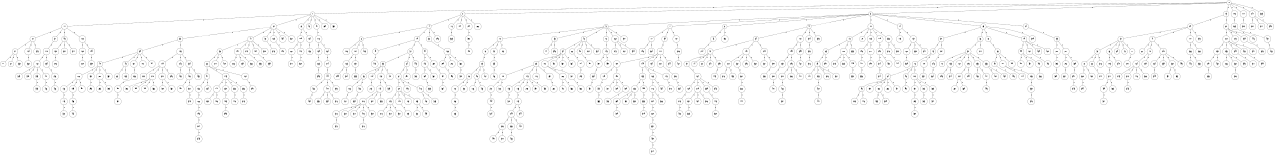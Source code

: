graph G {
size="8.5,11;"
ratio = "expand;"
fixedsize="true;"
overlap="scale;"
node[shape=circle,width=.12,hight=.12,fontsize=12]
edge[fontsize=12]

0[label=" 0" color=black, pos="1.6882178,1.7254957!"];
1[label=" 1" color=black, pos="1.6492262,1.0380925!"];
2[label=" 2" color=black, pos="2.0986844,1.4894757!"];
3[label=" 3" color=black, pos="1.7878511,1.3308877!"];
4[label=" 4" color=black, pos="2.8394296,0.15013194!"];
5[label=" 5" color=black, pos="2.9203454,0.65814336!"];
6[label=" 6" color=black, pos="2.6550641,0.12008809!"];
7[label=" 7" color=black, pos="1.9619888,0.22597841!"];
8[label=" 8" color=black, pos="2.6593006,2.2568943!"];
9[label=" 9" color=black, pos="2.625959,1.4829!"];
10[label=" 10" color=black, pos="1.0697954,2.2482127!"];
11[label=" 11" color=black, pos="0.36884364,0.49526031!"];
12[label=" 12" color=black, pos="0.84915738,2.750635!"];
13[label=" 13" color=black, pos="1.5837513,2.9132641!"];
14[label=" 14" color=black, pos="1.0470162,0.290101!"];
15[label=" 15" color=black, pos="2.0646622,1.6592115!"];
16[label=" 16" color=black, pos="2.4675535,1.0324895!"];
17[label=" 17" color=black, pos="2.2110927,1.818156!"];
18[label=" 18" color=black, pos="0.48776522,0.13853452!"];
19[label=" 19" color=black, pos="2.645469,0.064882145!"];
20[label=" 20" color=black, pos="1.2791871,1.2641291!"];
21[label=" 21" color=black, pos="1.2242956,1.1017538!"];
22[label=" 22" color=black, pos="0.21074537,1.2803167!"];
23[label=" 23" color=black, pos="1.9079343,2.9993703!"];
24[label=" 24" color=black, pos="1.855634,1.4690003!"];
25[label=" 25" color=black, pos="1.5472492,1.3476147!"];
26[label=" 26" color=black, pos="0.35352488,2.8916233!"];
27[label=" 27" color=black, pos="2.1199441,0.49362022!"];
28[label=" 28" color=black, pos="1.7720226,1.2620696!"];
29[label=" 29" color=black, pos="0.93514251,2.2676299!"];
30[label=" 30" color=black, pos="1.7556783,0.42129542!"];
31[label=" 31" color=black, pos="0.48747476,2.0391003!"];
32[label=" 32" color=black, pos="1.4525254,2.4098354!"];
33[label=" 33" color=black, pos="2.7952569,1.0347891!"];
34[label=" 34" color=black, pos="2.2435994,0.14777564!"];
35[label=" 35" color=black, pos="2.8829179,1.7626747!"];
36[label=" 36" color=black, pos="1.3991452,1.6512587!"];
37[label=" 37" color=black, pos="0.3885677,0.48017556!"];
38[label=" 38" color=black, pos="0.46683526,2.8078585!"];
39[label=" 39" color=black, pos="1.3221367,2.2974188!"];
40[label=" 40" color=black, pos="2.3550595,0.77443682!"];
41[label=" 41" color=black, pos="1.4647043,2.2990981!"];
42[label=" 42" color=black, pos="0.7356384,2.0718472!"];
43[label=" 43" color=black, pos="1.0882696,1.2734969!"];
44[label=" 44" color=black, pos="2.8592661,1.8217025!"];
45[label=" 45" color=black, pos="0.84364427,1.3920798!"];
46[label=" 46" color=black, pos="0.20334905,2.2647895!"];
47[label=" 47" color=black, pos="1.0468972,2.3001479!"];
48[label=" 48" color=black, pos="0.26946248,1.552273!"];
49[label=" 49" color=black, pos="0.88381066,2.4424705!"];
50[label=" 50" color=black, pos="2.298245,1.2380054!"];
51[label=" 51" color=black, pos="1.3488395,1.8739294!"];
52[label=" 52" color=black, pos="2.4362579,1.4559394!"];
53[label=" 53" color=black, pos="1.99751,1.5903817!"];
54[label=" 54" color=black, pos="1.0479575,1.7263448!"];
55[label=" 55" color=black, pos="1.4173795,0.49681132!"];
56[label=" 56" color=black, pos="0.10107738,0.42100878!"];
57[label=" 57" color=black, pos="1.9004555,0.6043371!"];
58[label=" 58" color=black, pos="0.37779697,0.58521504!"];
59[label=" 59" color=black, pos="2.3538447,1.9347421!"];
60[label=" 60" color=black, pos="0.15477638,0.070004707!"];
61[label=" 61" color=black, pos="0.23870068,2.3531454!"];
62[label=" 62" color=black, pos="0.51555757,0.38151286!"];
63[label=" 63" color=black, pos="1.1059829,0.61977907!"];
64[label=" 64" color=black, pos="2.9274085,0.19194831!"];
65[label=" 65" color=black, pos="2.9042671,0.026564464!"];
66[label=" 66" color=black, pos="1.6386279,2.0087006!"];
67[label=" 67" color=black, pos="1.070924,1.7825752!"];
68[label=" 68" color=black, pos="2.3341242,1.3779867!"];
69[label=" 69" color=black, pos="1.5129663,1.859483!"];
70[label=" 70" color=black, pos="2.8106223,0.96146092!"];
71[label=" 71" color=black, pos="1.1193201,0.12366549!"];
72[label=" 72" color=black, pos="2.6220278,1.8745926!"];
73[label=" 73" color=black, pos="0.11189921,2.8083591!"];
74[label=" 74" color=black, pos="1.5129366,0.74299972!"];
75[label=" 75" color=black, pos="0.76050235,0.80956092!"];
76[label=" 76" color=black, pos="2.3781548,1.6674514!"];
77[label=" 77" color=black, pos="0.91867978,2.9196449!"];
78[label=" 78" color=black, pos="1.7679304,0.64590734!"];
79[label=" 79" color=black, pos="1.4623458,1.9339791!"];
80[label=" 80" color=black, pos="2.0851866,1.6106687!"];
81[label=" 81" color=black, pos="0.70972878,0.94761294!"];
82[label=" 82" color=black, pos="2.2360874,2.8065259!"];
83[label=" 83" color=black, pos="1.2161876,0.091216296!"];
84[label=" 84" color=black, pos="1.8036345,1.4854635!"];
85[label=" 85" color=black, pos="2.2856021,2.4516164!"];
86[label=" 86" color=black, pos="0.2862143,2.9407829!"];
87[label=" 87" color=black, pos="1.8670966,0.83293383!"];
88[label=" 88" color=black, pos="2.6833337,0.14936903!"];
89[label=" 89" color=black, pos="2.8626302,2.6157278!"];
90[label=" 90" color=black, pos="2.7875946,2.0953074!"];
91[label=" 91" color=black, pos="2.0383407,1.5981246!"];
92[label=" 92" color=black, pos="0.94519141,1.5642894!"];
93[label=" 93" color=black, pos="0.48869654,1.284326!"];
94[label=" 94" color=black, pos="1.1134296,1.523471!"];
95[label=" 95" color=black, pos="1.0998709,1.9328093!"];
96[label=" 96" color=black, pos="1.8000073,0.17626708!"];
97[label=" 97" color=black, pos="0.17916032,1.7613552!"];
98[label=" 98" color=black, pos="1.2142487,2.9705371!"];
99[label=" 99" color=black, pos="0.043186365,1.0945645!"];
100[label=" 100" color=black, pos="2.6522498,1.2191713!"];
101[label=" 101" color=black, pos="1.6747598,2.9158572!"];
102[label=" 102" color=black, pos="2.7286063,2.7687155!"];
103[label=" 103" color=black, pos="2.795733,1.6116818!"];
104[label=" 104" color=black, pos="1.7837032,0.2583779!"];
105[label=" 105" color=black, pos="2.5799438,2.9296184!"];
106[label=" 106" color=black, pos="0.87639576,1.0467819!"];
107[label=" 107" color=black, pos="1.4688173,0.9079599!"];
108[label=" 108" color=black, pos="2.8002004,0.26201351!"];
109[label=" 109" color=black, pos="2.6306285,0.2631496!"];
110[label=" 110" color=black, pos="2.6171989,0.18771202!"];
111[label=" 111" color=black, pos="2.7333899,0.0086722784!"];
112[label=" 112" color=black, pos="2.5873428,1.4799565!"];
113[label=" 113" color=black, pos="2.2867833,0.96147919!"];
114[label=" 114" color=black, pos="1.3097305,0.082761183!"];
115[label=" 115" color=black, pos="0.14960762,2.899615!"];
116[label=" 116" color=black, pos="0.11785229,1.4247683!"];
117[label=" 117" color=black, pos="0.33949922,0.10771564!"];
118[label=" 118" color=black, pos="0.71978301,2.3696301!"];
119[label=" 119" color=black, pos="1.0948215,1.970266!"];
120[label=" 120" color=black, pos="0.64535254,1.8494509!"];
121[label=" 121" color=black, pos="1.8597975,1.0953149!"];
122[label=" 122" color=black, pos="2.8191913,1.9480759!"];
123[label=" 123" color=black, pos="0.16879716,1.918607!"];
124[label=" 124" color=black, pos="2.0093193,0.035130282!"];
125[label=" 125" color=black, pos="1.0312932,2.3055167!"];
126[label=" 126" color=black, pos="0.43827359,2.2042491!"];
127[label=" 127" color=black, pos="1.0534491,2.2152594!"];
128[label=" 128" color=black, pos="2.6247376,1.6309375!"];
129[label=" 129" color=black, pos="1.8756405,0.65406308!"];
130[label=" 130" color=black, pos="2.9043285,1.6636306!"];
131[label=" 131" color=black, pos="1.4498298,1.3597751!"];
132[label=" 132" color=black, pos="1.9256128,0.80796764!"];
133[label=" 133" color=black, pos="1.5377513,0.70798223!"];
134[label=" 134" color=black, pos="0.78863109,0.50911999!"];
135[label=" 135" color=black, pos="2.0867464,0.5408819!"];
136[label=" 136" color=black, pos="2.7890898,2.196019!"];
137[label=" 137" color=black, pos="0.8980718,1.359562!"];
138[label=" 138" color=black, pos="0.45222104,1.8755259!"];
139[label=" 139" color=black, pos="1.6054302,2.3611999!"];
140[label=" 140" color=black, pos="0.63020632,2.4879491!"];
141[label=" 141" color=black, pos="1.2826519,0.14398246!"];
142[label=" 142" color=black, pos="1.1081626,2.9133632!"];
143[label=" 143" color=black, pos="1.3774819,0.90639298!"];
144[label=" 144" color=black, pos="1.6260645,2.8313019!"];
145[label=" 145" color=black, pos="0.95249411,2.3265366!"];
146[label=" 146" color=black, pos="2.2140564,1.306766!"];
147[label=" 147" color=black, pos="2.4373634,0.35052964!"];
148[label=" 148" color=black, pos="1.8371334,1.2355273!"];
149[label=" 149" color=black, pos="0.034409984,0.19106831!"];
150[label=" 150" color=black, pos="2.0326122,0.3374816!"];
151[label=" 151" color=black, pos="1.5586766,1.5766657!"];
152[label=" 152" color=black, pos="0.34628658,1.7088774!"];
153[label=" 153" color=black, pos="0.59883141,0.70349583!"];
154[label=" 154" color=black, pos="0.23747647,0.63237445!"];
155[label=" 155" color=black, pos="0.67822768,2.7424096!"];
156[label=" 156" color=black, pos="0.82138279,2.6351465!"];
157[label=" 157" color=black, pos="1.3574468,0.99836537!"];
158[label=" 158" color=black, pos="1.9306463,1.8001531!"];
159[label=" 159" color=black, pos="1.5797216,1.674064!"];
160[label=" 160" color=black, pos="1.7847864,2.2247888!"];
161[label=" 161" color=black, pos="0.41835547,0.19650569!"];
162[label=" 162" color=black, pos="2.9385465,0.33067184!"];
163[label=" 163" color=black, pos="0.81178423,0.13213526!"];
164[label=" 164" color=black, pos="0.051018442,2.4889598!"];
165[label=" 165" color=black, pos="1.5934965,0.79852422!"];
166[label=" 166" color=black, pos="0.82317215,2.0134656!"];
167[label=" 167" color=black, pos="2.9754962,0.32890183!"];
168[label=" 168" color=black, pos="1.0704711,2.1439005!"];
169[label=" 169" color=black, pos="0.4819753,1.1446585!"];
170[label=" 170" color=black, pos="2.1692863,0.037295884!"];
171[label=" 171" color=black, pos="0.54841184,0.61423756!"];
172[label=" 172" color=black, pos="2.9367129,1.0078955!"];
173[label=" 173" color=black, pos="2.5905225,1.0543521!"];
174[label=" 174" color=black, pos="2.4050971,2.8165884!"];
175[label=" 175" color=black, pos="0.75534734,2.1408759!"];
176[label=" 176" color=black, pos="0.69918087,0.31464502!"];
177[label=" 177" color=black, pos="0.6251825,0.60167792!"];
178[label=" 178" color=black, pos="1.9346339,2.7755393!"];
179[label=" 179" color=black, pos="0.80840495,1.082476!"];
180[label=" 180" color=black, pos="0.49297424,1.2753271!"];
181[label=" 181" color=black, pos="0.89679124,0.49719145!"];
182[label=" 182" color=black, pos="2.3974969,2.6824815!"];
183[label=" 183" color=black, pos="2.45927,2.9786626!"];
184[label=" 184" color=black, pos="2.1081338,0.33960708!"];
185[label=" 185" color=black, pos="1.7526112,2.5277851!"];
186[label=" 186" color=black, pos="0.58025881,0.17029087!"];
187[label=" 187" color=black, pos="2.6931013,0.13378155!"];
188[label=" 188" color=black, pos="0.34313843,2.2695723!"];
189[label=" 189" color=black, pos="2.7387878,1.541818!"];
190[label=" 190" color=black, pos="2.0805435,1.2891289!"];
191[label=" 191" color=black, pos="1.0476569,2.6982645!"];
192[label=" 192" color=black, pos="1.5610992,1.8891069!"];
193[label=" 193" color=black, pos="1.9791566,1.0009555!"];
194[label=" 194" color=black, pos="1.7202164,2.9480792!"];
195[label=" 195" color=black, pos="2.4240133,0.59939313!"];
196[label=" 196" color=black, pos="2.4909694,0.0070813671!"];
197[label=" 197" color=black, pos="0.63572912,1.3660419!"];
198[label=" 198" color=black, pos="0.77319882,2.2560863!"];
199[label=" 199" color=black, pos="1.9229623,2.9766464!"];
200[label=" 200" color=black, pos="2.9922224,0.79777192!"];
201[label=" 201" color=black, pos="2.2826453,1.5307943!"];
202[label=" 202" color=black, pos="2.9699738,1.4161793!"];
203[label=" 203" color=black, pos="1.5607342,1.1611388!"];
204[label=" 204" color=black, pos="0.88453785,0.28146078!"];
205[label=" 205" color=black, pos="0.71711945,0.23653964!"];
206[label=" 206" color=black, pos="0.3026735,0.311174!"];
207[label=" 207" color=black, pos="0.44697666,0.70969737!"];
208[label=" 208" color=black, pos="1.1535737,1.410578!"];
209[label=" 209" color=black, pos="1.3061967,2.4390807!"];
210[label=" 210" color=black, pos="0.42024577,2.6701575!"];
211[label=" 211" color=black, pos="0.87083246,0.032683521!"];
212[label=" 212" color=black, pos="0.99951641,1.2756373!"];
213[label=" 213" color=black, pos="1.961647,0.20695413!"];
214[label=" 214" color=black, pos="0.0048028105,1.4899563!"];
215[label=" 215" color=black, pos="1.8059485,0.89097849!"];
216[label=" 216" color=black, pos="2.707123,2.3957413!"];
217[label=" 217" color=black, pos="2.2429287,0.28949016!"];
218[label=" 218" color=black, pos="0.69008202,0.64415445!"];
219[label=" 219" color=black, pos="2.790944,0.31628479!"];
220[label=" 220" color=black, pos="2.9909823,0.50709625!"];
221[label=" 221" color=black, pos="2.104099,0.21694975!"];
222[label=" 222" color=black, pos="2.2321785,2.5606813!"];
223[label=" 223" color=black, pos="2.9065598,1.9976493!"];
224[label=" 224" color=black, pos="1.7532162,2.6270024!"];
225[label=" 225" color=black, pos="0.22821258,2.6593194!"];
226[label=" 226" color=black, pos="2.8761403,0.47920909!"];
227[label=" 227" color=black, pos="1.9803118,1.4575446!"];
228[label=" 228" color=black, pos="1.3874159,0.92392336!"];
229[label=" 229" color=black, pos="2.6786913,2.6004167!"];
230[label=" 230" color=black, pos="0.84777918,2.9489968!"];
231[label=" 231" color=black, pos="0.61275773,1.3680217!"];
232[label=" 232" color=black, pos="0.34003667,0.36211883!"];
233[label=" 233" color=black, pos="0.91151668,0.48654386!"];
234[label=" 234" color=black, pos="0.3249121,1.4547412!"];
235[label=" 235" color=black, pos="0.76124684,2.276518!"];
236[label=" 236" color=black, pos="1.8769267,1.6401777!"];
237[label=" 237" color=black, pos="0.34131452,2.4664878!"];
238[label=" 238" color=black, pos="2.4016924,1.9434327!"];
239[label=" 239" color=black, pos="1.3621307,2.380424!"];
240[label=" 240" color=black, pos="2.3064785,1.2704166!"];
241[label=" 241" color=black, pos="1.7639811,0.0056520733!"];
242[label=" 242" color=black, pos="1.7227134,0.39411715!"];
243[label=" 243" color=black, pos="2.3726791,2.632623!"];
244[label=" 244" color=black, pos="2.8710766,1.8052238!"];
245[label=" 245" color=black, pos="0.51339519,0.40148482!"];
246[label=" 246" color=black, pos="2.6871962,0.92953773!"];
247[label=" 247" color=black, pos="0.65637181,0.75149416!"];
248[label=" 248" color=black, pos="1.0525047,2.1808454!"];
249[label=" 249" color=black, pos="2.7788712,2.905379!"];
250[label=" 250" color=black, pos="2.6468907,0.9855449!"];
251[label=" 251" color=black, pos="2.9701313,2.2691756!"];
252[label=" 252" color=black, pos="1.8909687,2.0535991!"];
253[label=" 253" color=black, pos="1.346111,2.3194515!"];
254[label=" 254" color=black, pos="0.80000135,2.082634!"];
255[label=" 255" color=black, pos="2.558951,0.41922343!"];
256[label=" 256" color=black, pos="1.8560389,0.42794144!"];
257[label=" 257" color=black, pos="1.7865663,2.1364948!"];
258[label=" 258" color=black, pos="1.6328166,2.4530269!"];
259[label=" 259" color=black, pos="2.7402076,0.44415587!"];
260[label=" 260" color=black, pos="0.79660197,2.0355402!"];
261[label=" 261" color=black, pos="0.95283881,0.17602019!"];
262[label=" 262" color=black, pos="1.603981,2.2092133!"];
263[label=" 263" color=black, pos="1.0927824,1.7743876!"];
264[label=" 264" color=black, pos="2.2285056,2.5837315!"];
265[label=" 265" color=black, pos="2.5356495,2.4485289!"];
266[label=" 266" color=black, pos="0.84226592,2.771414!"];
267[label=" 267" color=black, pos="2.6237583,1.2136499!"];
268[label=" 268" color=black, pos="0.7133248,2.5630732!"];
269[label=" 269" color=black, pos="2.6041818,2.4190038!"];
270[label=" 270" color=black, pos="0.99774765,2.3710947!"];
271[label=" 271" color=black, pos="0.25665384,0.039351332!"];
272[label=" 272" color=black, pos="0.34781144,2.5002313!"];
273[label=" 273" color=black, pos="0.34330902,2.051927!"];
274[label=" 274" color=black, pos="1.850316,0.76804849!"];
275[label=" 275" color=black, pos="1.0389109,0.89443451!"];
276[label=" 276" color=black, pos="1.2308885,0.41839931!"];
277[label=" 277" color=black, pos="0.1966012,0.043233081!"];
278[label=" 278" color=black, pos="2.4656202,2.2848789!"];
279[label=" 279" color=black, pos="1.5598102,1.2074334!"];
280[label=" 280" color=black, pos="0.94731299,0.7910826!"];
281[label=" 281" color=black, pos="1.6564249,1.476197!"];
282[label=" 282" color=black, pos="2.6663507,1.9808152!"];
283[label=" 283" color=black, pos="2.2259438,1.4574973!"];
284[label=" 284" color=black, pos="0.33275744,2.2919026!"];
285[label=" 285" color=black, pos="0.71329966,2.7237075!"];
286[label=" 286" color=black, pos="0.74946348,0.90119381!"];
287[label=" 287" color=black, pos="2.3328166,0.21689534!"];
288[label=" 288" color=black, pos="2.816292,2.5707516!"];
289[label=" 289" color=black, pos="2.8509876,2.9794578!"];
290[label=" 290" color=black, pos="0.29119397,0.22259979!"];
291[label=" 291" color=black, pos="2.8355227,2.9739701!"];
292[label=" 292" color=black, pos="2.5559936,0.69763874!"];
293[label=" 293" color=black, pos="2.6010083,0.44821312!"];
294[label=" 294" color=black, pos="1.4299326,0.65974546!"];
295[label=" 295" color=black, pos="2.4580342,1.0428787!"];
296[label=" 296" color=black, pos="0.88461873,1.747043!"];
297[label=" 297" color=black, pos="2.6605788,0.25294451!"];
298[label=" 298" color=black, pos="0.6867738,2.4689105!"];
299[label=" 299" color=black, pos="2.1556414,1.6905766!"];
300[label=" 300" color=black, pos="1.7087532,2.9809283!"];
301[label=" 301" color=black, pos="2.8095615,1.6602332!"];
302[label=" 302" color=black, pos="0.77854837,2.0022432!"];
303[label=" 303" color=black, pos="2.1966195,0.51090865!"];
304[label=" 304" color=black, pos="2.6587521,2.8168445!"];
305[label=" 305" color=black, pos="1.9844525,0.27110362!"];
306[label=" 306" color=black, pos="2.5453333,2.1935228!"];
307[label=" 307" color=black, pos="1.1828947,1.4126097!"];
308[label=" 308" color=black, pos="0.27231466,0.2014093!"];
309[label=" 309" color=black, pos="0.82267943,1.3213703!"];
310[label=" 310" color=black, pos="1.1816212,1.8378103!"];
311[label=" 311" color=black, pos="2.3687355,0.45947887!"];
312[label=" 312" color=black, pos="1.6066706,1.3468185!"];
313[label=" 313" color=black, pos="0.34611235,1.2623494!"];
314[label=" 314" color=black, pos="2.3579363,0.59242031!"];
315[label=" 315" color=black, pos="0.33997147,0.43247875!"];
316[label=" 316" color=black, pos="0.39856797,1.6941623!"];
317[label=" 317" color=black, pos="2.4955306,2.8224752!"];
318[label=" 318" color=black, pos="0.33914621,1.0553924!"];
319[label=" 319" color=black, pos="0.0090044863,0.73536931!"];
320[label=" 320" color=black, pos="2.7911947,2.2067982!"];
321[label=" 321" color=black, pos="2.70011,1.0287527!"];
322[label=" 322" color=black, pos="2.9250197,1.5988771!"];
323[label=" 323" color=black, pos="1.6262029,1.8772773!"];
324[label=" 324" color=black, pos="2.6652439,0.24601831!"];
325[label=" 325" color=black, pos="2.5869723,0.83792627!"];
326[label=" 326" color=black, pos="0.72877901,0.63400023!"];
327[label=" 327" color=black, pos="2.40819,2.3534586!"];
328[label=" 328" color=black, pos="1.4515574,2.3366917!"];
329[label=" 329" color=black, pos="0.029404442,2.2097136!"];
330[label=" 330" color=black, pos="1.9866173,0.2194154!"];
331[label=" 331" color=black, pos="1.8399466,1.6375911!"];
332[label=" 332" color=black, pos="0.66813243,1.6659651!"];
333[label=" 333" color=black, pos="1.952103,2.1812233!"];
334[label=" 334" color=black, pos="1.39721,2.4186655!"];
335[label=" 335" color=black, pos="2.1845931,1.0047847!"];
336[label=" 336" color=black, pos="0.33238091,2.7878178!"];
337[label=" 337" color=black, pos="1.7069207,1.3162095!"];
338[label=" 338" color=black, pos="2.8061221,1.3063582!"];
339[label=" 339" color=black, pos="0.63231769,2.1512592!"];
340[label=" 340" color=black, pos="2.8275588,1.5555549!"];
341[label=" 341" color=black, pos="2.3211156,1.4605437!"];
342[label=" 342" color=black, pos="2.5520017,1.5237257!"];
343[label=" 343" color=black, pos="0.65133323,1.3727452!"];
344[label=" 344" color=black, pos="1.8699867,2.3454995!"];
345[label=" 345" color=black, pos="2.1580943,1.2704454!"];
346[label=" 346" color=black, pos="0.19733399,2.610285!"];
347[label=" 347" color=black, pos="0.52075288,0.13010178!"];
348[label=" 348" color=black, pos="0.57876856,2.1279734!"];
349[label=" 349" color=black, pos="1.4224348,0.61820984!"];
350[label=" 350" color=black, pos="1.4677262,2.7110312!"];
351[label=" 351" color=black, pos="0.67044589,0.10277362!"];
352[label=" 352" color=black, pos="1.2443393,2.11734!"];
353[label=" 353" color=black, pos="2.1099822,0.36664994!"];
354[label=" 354" color=black, pos="1.9645889,2.1369678!"];
355[label=" 355" color=black, pos="0.73847923,1.8336535!"];
356[label=" 356" color=black, pos="2.9527263,0.21713198!"];
357[label=" 357" color=black, pos="2.550144,1.3495975!"];
358[label=" 358" color=black, pos="1.9772773,0.13692967!"];
359[label=" 359" color=black, pos="2.1444051,2.1881558!"];
360[label=" 360" color=black, pos="2.6879764,1.791178!"];
361[label=" 361" color=black, pos="0.69328124,0.10527475!"];
362[label=" 362" color=black, pos="0.13476295,2.143212!"];
363[label=" 363" color=black, pos="0.50931218,2.19049!"];
364[label=" 364" color=black, pos="2.9384924,0.8371995!"];
365[label=" 365" color=black, pos="1.2429638,1.5065065!"];
366[label=" 366" color=black, pos="2.2474258,0.86796433!"];
367[label=" 367" color=black, pos="0.88313948,0.78057541!"];
368[label=" 368" color=black, pos="2.361616,0.3690745!"];
369[label=" 369" color=black, pos="2.7295814,2.7127674!"];
370[label=" 370" color=black, pos="0.71659182,0.73758657!"];
371[label=" 371" color=black, pos="0.83284491,1.6879424!"];
372[label=" 372" color=black, pos="0.33569851,0.25997357!"];
373[label=" 373" color=black, pos="1.711939,1.7989034!"];
374[label=" 374" color=black, pos="0.40991627,0.35119576!"];
375[label=" 375" color=black, pos="1.7229879,1.8641717!"];
376[label=" 376" color=black, pos="1.7035246,1.1395012!"];
377[label=" 377" color=black, pos="1.7075954,0.29745045!"];
378[label=" 378" color=black, pos="2.708248,0.65009123!"];
379[label=" 379" color=black, pos="1.9631136,1.3124302!"];
380[label=" 380" color=black, pos="1.8631756,2.8774744!"];
381[label=" 381" color=black, pos="0.33888384,1.5344794!"];
382[label=" 382" color=black, pos="1.3432455,0.041855869!"];
383[label=" 383" color=black, pos="0.017446346,1.1508373!"];
384[label=" 384" color=black, pos="0.1392737,2.154077!"];
385[label=" 385" color=black, pos="2.142607,2.2710563!"];
386[label=" 386" color=black, pos="1.4865645,0.39194793!"];
387[label=" 387" color=black, pos="2.2591812,0.74849019!"];
388[label=" 388" color=black, pos="1.2767819,2.6974715!"];
389[label=" 389" color=black, pos="2.3023423,1.3644658!"];
390[label=" 390" color=black, pos="2.1176261,2.7118212!"];
391[label=" 391" color=black, pos="2.3123492,0.85604337!"];
392[label=" 392" color=black, pos="1.1529968,0.29849202!"];
393[label=" 393" color=black, pos="1.4616479,0.14645882!"];
394[label=" 394" color=black, pos="1.4906959,0.39789052!"];
395[label=" 395" color=black, pos="0.24278487,0.87223403!"];
396[label=" 396" color=black, pos="1.7723453,2.1352324!"];
397[label=" 397" color=black, pos="0.80165638,2.7202754!"];
398[label=" 398" color=black, pos="2.9060199,0.054354826!"];
399[label=" 399" color=black, pos="2.294755,0.66999205!"];
400[label=" 400" color=black, pos="1.9205186,2.7433556!"];
401[label=" 401" color=black, pos="0.53803242,1.3303789!"];
402[label=" 402" color=black, pos="1.4282212,1.7786055!"];
403[label=" 403" color=black, pos="0.87465016,1.1905728!"];
404[label=" 404" color=black, pos="0.22054505,1.721683!"];
405[label=" 405" color=black, pos="1.8255035,0.94148386!"];
406[label=" 406" color=black, pos="2.874055,1.9498925!"];
407[label=" 407" color=black, pos="2.9062369,1.6165618!"];
408[label=" 408" color=black, pos="2.5883686,2.208922!"];
409[label=" 409" color=black, pos="2.2497319,0.15512941!"];
410[label=" 410" color=black, pos="2.2675704,1.3489591!"];
411[label=" 411" color=black, pos="1.5845745,0.78921597!"];
412[label=" 412" color=black, pos="1.8653371,0.82732096!"];
413[label=" 413" color=black, pos="0.95285743,1.422364!"];
414[label=" 414" color=black, pos="1.7646435,1.9957224!"];
415[label=" 415" color=black, pos="1.9921411,0.49763588!"];
416[label=" 416" color=black, pos="2.9722016,2.7069108!"];
417[label=" 417" color=black, pos="0.24585882,0.89988654!"];
418[label=" 418" color=black, pos="2.7957751,1.6556497!"];
419[label=" 419" color=black, pos="0.78837757,0.18546914!"];
420[label=" 420" color=black, pos="0.95576472,2.3445553!"];
421[label=" 421" color=black, pos="1.7815949,2.7355346!"];
422[label=" 422" color=black, pos="2.1391759,1.2171188!"];
423[label=" 423" color=black, pos="2.3435412,0.7118267!"];
424[label=" 424" color=black, pos="2.4213126,1.5376764!"];
425[label=" 425" color=black, pos="2.2807777,1.1806006!"];
426[label=" 426" color=black, pos="2.6864085,0.45690246!"];
427[label=" 427" color=black, pos="2.2811161,2.1285008!"];
428[label=" 428" color=black, pos="0.6551617,1.1455029!"];
429[label=" 429" color=black, pos="2.2399755,2.982995!"];
430[label=" 430" color=black, pos="0.61229454,1.5104683!"];
431[label=" 431" color=black, pos="0.91486854,0.27157864!"];
432[label=" 432" color=black, pos="2.6410325,2.0033525!"];
433[label=" 433" color=black, pos="0.24681788,1.9983631!"];
434[label=" 434" color=black, pos="1.0202034,0.40801253!"];
435[label=" 435" color=black, pos="1.0976371,1.5382003!"];
436[label=" 436" color=black, pos="2.0095695,2.1895554!"];
437[label=" 437" color=black, pos="1.5647407,0.62869626!"];
438[label=" 438" color=black, pos="0.37266434,0.13287102!"];
439[label=" 439" color=black, pos="2.3614595,1.623714!"];
440[label=" 440" color=black, pos="0.21370465,0.92430218!"];
441[label=" 441" color=black, pos="2.8110196,0.39374895!"];
442[label=" 442" color=black, pos="2.3779307,0.13254248!"];
443[label=" 443" color=black, pos="1.3382748,0.22836669!"];
444[label=" 444" color=black, pos="2.3544459,1.5973893!"];
445[label=" 445" color=black, pos="2.5904726,2.0962219!"];
446[label=" 446" color=black, pos="1.3652501,0.25066983!"];
447[label=" 447" color=black, pos="1.6335426,1.7292016!"];
448[label=" 448" color=black, pos="1.5014503,1.3077698!"];
449[label=" 449" color=black, pos="1.576169,0.1436929!"];
450[label=" 450" color=black, pos="1.5032802,2.4296676!"];
451[label=" 451" color=black, pos="0.94697812,1.1893993!"];
452[label=" 452" color=black, pos="0.075956396,0.22061071!"];
453[label=" 453" color=black, pos="2.0128742,0.62956596!"];
454[label=" 454" color=black, pos="1.5459255,0.10483384!"];
455[label=" 455" color=black, pos="0.75461961,1.0267153!"];
456[label=" 456" color=black, pos="1.4875391,2.5685398!"];
457[label=" 457" color=black, pos="1.0360038,2.0178078!"];
458[label=" 458" color=black, pos="1.9884681,2.380839!"];
459[label=" 459" color=black, pos="0.10550968,2.2368703!"];
460[label=" 460" color=black, pos="2.357027,2.8478951!"];
461[label=" 461" color=black, pos="1.7743136,1.7480254!"];
462[label=" 462" color=black, pos="1.3576968,2.4997072!"];
463[label=" 463" color=black, pos="0.68689465,0.36838635!"];
464[label=" 464" color=black, pos="2.8609077,1.2381419!"];
465[label=" 465" color=black, pos="2.6491589,2.4361955!"];
466[label=" 466" color=black, pos="1.7034252,2.5730732!"];
467[label=" 467" color=black, pos="2.3872728,1.9904009!"];
468[label=" 468" color=black, pos="1.2674244,2.114201!"];
469[label=" 469" color=black, pos="1.315757,2.3619771!"];
470[label=" 470" color=black, pos="1.7150856,1.7857703!"];
471[label=" 471" color=black, pos="0.38810696,1.5764141!"];
472[label=" 472" color=black, pos="0.091082809,2.1459261!"];
473[label=" 473" color=black, pos="2.0705057,0.37786867!"];
474[label=" 474" color=black, pos="0.3991561,1.5828657!"];
475[label=" 475" color=black, pos="2.7608853,0.53072875!"];
476[label=" 476" color=black, pos="2.4115626,2.0700478!"];
477[label=" 477" color=black, pos="0.50715611,0.40077349!"];
478[label=" 478" color=black, pos="2.2937093,2.624222!"];
479[label=" 479" color=black, pos="0.34070042,2.9308309!"];
480[label=" 480" color=black, pos="0.015192134,1.1720249!"];
481[label=" 481" color=black, pos="0.65887866,2.8596288!"];
482[label=" 482" color=black, pos="2.5008354,2.8444637!"];
483[label=" 483" color=black, pos="1.0157611,1.2900305!"];
484[label=" 484" color=black, pos="2.0201222,1.1546434!"];
485[label=" 485" color=black, pos="1.7921032,1.74952!"];
486[label=" 486" color=black, pos="1.7419606,0.76762882!"];
487[label=" 487" color=black, pos="2.5743782,0.51444427!"];
488[label=" 488" color=black, pos="2.7752168,0.67526819!"];
489[label=" 489" color=black, pos="1.2363628,1.4921302!"];
490[label=" 490" color=black, pos="0.97739144,0.99891897!"];
491[label=" 491" color=black, pos="1.7117863,0.42047627!"];
492[label=" 492" color=black, pos="0.64902782,1.2591867!"];
493[label=" 493" color=black, pos="2.1305365,2.5269436!"];
494[label=" 494" color=black, pos="1.3824488,1.9551582!"];
495[label=" 495" color=black, pos="0.99303216,1.5463973!"];
496[label=" 496" color=black, pos="2.1560716,1.2023443!"];
497[label=" 497" color=black, pos="1.7565624,1.1296326!"];
498[label=" 498" color=black, pos="2.0310684,0.72710641!"];
499[label=" 499" color=black, pos="2.4175011,1.4747631!"];
500[label=" 500" color=black, pos="1.7227023,2.50766!"];
501[label=" 501" color=black, pos="0.74265652,1.7257359!"];
502[label=" 502" color=black, pos="0.32917603,0.081932235!"];
503[label=" 503" color=black, pos="0.15049654,2.0904571!"];
504[label=" 504" color=black, pos="1.849995,0.69900258!"];
505[label=" 505" color=black, pos="0.98727598,2.3405112!"];
506[label=" 506" color=black, pos="0.95718677,0.76119902!"];
507[label=" 507" color=black, pos="2.2152003,0.44121677!"];
508[label=" 508" color=black, pos="2.9699119,2.7911415!"];
509[label=" 509" color=black, pos="1.9834803,2.8376738!"];
510[label=" 510" color=black, pos="2.1977715,1.6348645!"];
511[label=" 511" color=black, pos="1.5479355,1.6548362!"];
512[label=" 512" color=black, pos="1.0181231,0.0044878409!"];
513[label=" 513" color=black, pos="2.182474,0.023743435!"];
514[label=" 514" color=black, pos="1.4126167,0.5143486!"];
515[label=" 515" color=black, pos="0.020904579,0.56571972!"];
516[label=" 516" color=black, pos="2.9044421,0.70338498!"];
517[label=" 517" color=black, pos="2.8737386,2.2005788!"];
518[label=" 518" color=black, pos="2.4606647,1.4197781!"];
519[label=" 519" color=black, pos="2.560765,1.4065307!"];
520[label=" 520" color=black, pos="1.428453,0.58428716!"];
521[label=" 521" color=black, pos="0.75601759,2.7505877!"];
522[label=" 522" color=black, pos="0.39297304,2.7964514!"];
523[label=" 523" color=black, pos="1.2205017,2.4046941!"];
524[label=" 524" color=black, pos="1.7190323,2.0128662!"];
525[label=" 525" color=black, pos="1.6491379,1.6642809!"];
526[label=" 526" color=black, pos="0.0488883,0.11840279!"];
527[label=" 527" color=black, pos="1.1586732,2.1885413!"];
528[label=" 528" color=black, pos="1.935952,2.1980532!"];
529[label=" 529" color=black, pos="2.3808591,2.8606039!"];
530[label=" 530" color=black, pos="1.2135773,1.1877098!"];
531[label=" 531" color=black, pos="2.0192264,0.55902279!"];
532[label=" 532" color=black, pos="0.70048302,0.33102958!"];
533[label=" 533" color=black, pos="2.785334,0.45942346!"];
534[label=" 534" color=black, pos="1.0793694,2.4438756!"];
535[label=" 535" color=black, pos="0.1027597,1.8251688!"];
536[label=" 536" color=black, pos="1.4052454,2.7306812!"];
537[label=" 537" color=black, pos="2.971863,1.5599366!"];
538[label=" 538" color=black, pos="2.2483404,1.6195193!"];
539[label=" 539" color=black, pos="0.34005025,1.0058255!"];
540[label=" 540" color=black, pos="1.7504311,0.39015415!"];
541[label=" 541" color=black, pos="0.33216556,2.3699874!"];
542[label=" 542" color=black, pos="2.4274039,2.6495776!"];
543[label=" 543" color=black, pos="1.4462799,0.56887521!"];
544[label=" 544" color=black, pos="2.4979685,0.63762973!"];
545[label=" 545" color=black, pos="0.8908415,1.6552719!"];
546[label=" 546" color=black, pos="1.9452127,0.40674868!"];
547[label=" 547" color=black, pos="0.45333335,0.32579621!"];
548[label=" 548" color=black, pos="0.74942929,0.7395296!"];
549[label=" 549" color=black, pos="2.565528,0.49312982!"];
550[label=" 550" color=black, pos="2.92338,2.5230954!"];
551[label=" 551" color=black, pos="2.6174538,1.2211851!"];
552[label=" 552" color=black, pos="0.391527,2.5852539!"];
553[label=" 553" color=black, pos="1.0563812,2.4215504!"];
554[label=" 554" color=black, pos="0.515317,1.2868568!"];
555[label=" 555" color=black, pos="1.2408733,2.1724148!"];
556[label=" 556" color=black, pos="2.3286034,0.071897407!"];
557[label=" 557" color=black, pos="0.021461455,0.88706315!"];
558[label=" 558" color=black, pos="2.7077346,1.3145013!"];
559[label=" 559" color=black, pos="1.5021291,1.4406108!"];
560[label=" 560" color=black, pos="1.3945013,1.1760246!"];
561[label=" 561" color=black, pos="1.2663904,2.4524763!"];
562[label=" 562" color=black, pos="0.42587406,1.7503578!"];
563[label=" 563" color=black, pos="0.35198608,1.6570499!"];
564[label=" 564" color=black, pos="0.83471706,2.5747208!"];
565[label=" 565" color=black, pos="1.2939745,2.80102!"];
566[label=" 566" color=black, pos="1.8719424,1.3268976!"];
567[label=" 567" color=black, pos="2.6512077,0.26772767!"];
568[label=" 568" color=black, pos="1.793373,1.4965914!"];
569[label=" 569" color=black, pos="2.0413273,0.84147091!"];
570[label=" 570" color=black, pos="2.6884007,1.1339486!"];
571[label=" 571" color=black, pos="2.5146013,1.7209763!"];
572[label=" 572" color=black, pos="0.5199458,1.2054969!"];
573[label=" 573" color=black, pos="2.757481,1.8156294!"];
574[label=" 574" color=black, pos="1.1220381,0.0034949728!"];
575[label=" 575" color=black, pos="0.91003538,2.8189547!"];
576[label=" 576" color=black, pos="2.7149749,1.7631719!"];
577[label=" 577" color=black, pos="1.2646138,1.2235035!"];
578[label=" 578" color=black, pos="0.19647149,1.9934013!"];
579[label=" 579" color=black, pos="0.14845068,0.060391184!"];
580[label=" 580" color=black, pos="1.0100746,1.4823168!"];
581[label=" 581" color=black, pos="1.2724049,0.39697903!"];
582[label=" 582" color=black, pos="0.44047322,1.1676888!"];
583[label=" 583" color=black, pos="1.6716966,2.053917!"];
584[label=" 584" color=black, pos="1.3021897,2.1429737!"];
585[label=" 585" color=black, pos="1.4217317,1.5198179!"];
586[label=" 586" color=black, pos="1.7239294,1.329276!"];
587[label=" 587" color=black, pos="0.22759685,2.5407766!"];
588[label=" 588" color=black, pos="0.65555525,1.0052271!"];
589[label=" 589" color=black, pos="1.3210396,0.3224032!"];
590[label=" 590" color=black, pos="1.8026801,2.1120214!"];
591[label=" 591" color=black, pos="0.47673557,2.8610483!"];
592[label=" 592" color=black, pos="0.98302731,2.3457286!"];
593[label=" 593" color=black, pos="0.37049935,1.0229622!"];
594[label=" 594" color=black, pos="1.3787658,0.96680888!"];
595[label=" 595" color=black, pos="0.74190537,0.84403417!"];
596[label=" 596" color=black, pos="0.53067881,1.3254208!"];
597[label=" 597" color=black, pos="2.2514674,1.6132312!"];
598[label=" 598" color=black, pos="2.137916,1.5285244!"];
599[label=" 599" color=black, pos="2.8911909,2.3935768!"];
0--1[label="1"]
0--2[label="1"]
0--3[label="1"]
0--15[label="1"]
0--108[label="1"]
0--117[label="1"]
0--247[label="1"]
0--385[label="1"]
1--11[label="1"]
1--22[label="1"]
1--26[label="1"]
1--43[label="1"]
1--91[label="1"]
1--289[label="1"]
1--352[label="1"]
2--4[label="1"]
2--16[label="1"]
2--144[label="1"]
2--244[label="1"]
2--286[label="1"]
3--5[label="1"]
3--7[label="1"]
3--8[label="1"]
3--9[label="1"]
3--10[label="1"]
3--14[label="1"]
3--23[label="1"]
3--24[label="1"]
4--6[label="1"]
4--19[label="1"]
4--38[label="1"]
4--296[label="1"]
5--12[label="1"]
5--35[label="1"]
5--48[label="1"]
5--78[label="1"]
5--262[label="1"]
5--507[label="1"]
6--106[label="1"]
6--107[label="1"]
6--423[label="1"]
7--17[label="1"]
7--59[label="1"]
7--127[label="1"]
8--46[label="1"]
8--158[label="1"]
9--34[label="1"]
9--121[label="1"]
9--304[label="1"]
9--525[label="1"]
10--13[label="1"]
10--20[label="1"]
10--123[label="1"]
10--179[label="1"]
10--336[label="1"]
11--21[label="1"]
11--37[label="1"]
11--93[label="1"]
11--122[label="1"]
12--18[label="1"]
12--157[label="1"]
12--261[label="1"]
13--85[label="1"]
13--100[label="1"]
13--353[label="1"]
14--113[label="1"]
14--137[label="1"]
15--29[label="1"]
15--60[label="1"]
16--565[label="1"]
17--196[label="1"]
17--384[label="1"]
18--25[label="1"]
19--49[label="1"]
19--51[label="1"]
19--94[label="1"]
21--27[label="1"]
21--124[label="1"]
21--575[label="1"]
22--33[label="1"]
22--41[label="1"]
22--52[label="1"]
22--185[label="1"]
22--454[label="1"]
22--587[label="1"]
23--30[label="1"]
23--36[label="1"]
23--61[label="1"]
23--79[label="1"]
23--309[label="1"]
24--55[label="1"]
25--28[label="1"]
25--98[label="1"]
25--487[label="1"]
26--109[label="1"]
26--134[label="1"]
27--71[label="1"]
27--87[label="1"]
27--332[label="1"]
28--178[label="1"]
28--518[label="1"]
29--31[label="1"]
29--47[label="1"]
29--177[label="1"]
29--515[label="1"]
30--75[label="1"]
30--207[label="1"]
31--32[label="1"]
31--66[label="1"]
31--69[label="1"]
31--73[label="1"]
31--77[label="1"]
32--81[label="1"]
32--88[label="1"]
32--316[label="1"]
33--39[label="1"]
33--105[label="1"]
34--42[label="1"]
34--191[label="1"]
34--279[label="1"]
35--44[label="1"]
35--596[label="1"]
36--50[label="1"]
36--211[label="1"]
37--110[label="1"]
38--168[label="1"]
39--40[label="1"]
39--45[label="1"]
39--167[label="1"]
39--172[label="1"]
39--474[label="1"]
40--128[label="1"]
40--152[label="1"]
40--200[label="1"]
40--357[label="1"]
41--58[label="1"]
41--197[label="1"]
41--242[label="1"]
41--404[label="1"]
41--520[label="1"]
42--57[label="1"]
42--74[label="1"]
42--82[label="1"]
42--341[label="1"]
42--392[label="1"]
45--63[label="1"]
45--135[label="1"]
46--214[label="1"]
47--62[label="1"]
47--70[label="1"]
47--240[label="1"]
48--54[label="1"]
48--86[label="1"]
48--90[label="1"]
48--202[label="1"]
48--354[label="1"]
49--415[label="1"]
50--72[label="1"]
50--133[label="1"]
50--187[label="1"]
50--205[label="1"]
50--255[label="1"]
50--333[label="1"]
51--53[label="1"]
51--64[label="1"]
51--443[label="1"]
52--346[label="1"]
53--56[label="1"]
53--104[label="1"]
53--132[label="1"]
53--421[label="1"]
54--65[label="1"]
54--112[label="1"]
54--422[label="1"]
54--537[label="1"]
54--564[label="1"]
55--210[label="1"]
55--271[label="1"]
56--126[label="1"]
56--426[label="1"]
57--164[label="1"]
58--68[label="1"]
58--277[label="1"]
58--420[label="1"]
59--111[label="1"]
60--212[label="1"]
60--215[label="1"]
60--259[label="1"]
60--446[label="1"]
61--83[label="1"]
64--67[label="1"]
64--291[label="1"]
65--101[label="1"]
65--115[label="1"]
65--116[label="1"]
65--257[label="1"]
66--103[label="1"]
66--340[label="1"]
67--80[label="1"]
67--195[label="1"]
67--418[label="1"]
68--97[label="1"]
68--145[label="1"]
68--182[label="1"]
70--184[label="1"]
70--229[label="1"]
75--76[label="1"]
75--170[label="1"]
76--84[label="1"]
76--96[label="1"]
76--102[label="1"]
77--201[label="1"]
78--143[label="1"]
79--99[label="1"]
79--181[label="1"]
79--439[label="1"]
79--480[label="1"]
80--125[label="1"]
80--140[label="1"]
80--162[label="1"]
80--285[label="1"]
81--380[label="1"]
81--482[label="1"]
83--92[label="1"]
83--171[label="1"]
83--479[label="1"]
84--95[label="1"]
84--150[label="1"]
84--188[label="1"]
84--288[label="1"]
84--427[label="1"]
85--89[label="1"]
85--597[label="1"]
86--114[label="1"]
88--241[label="1"]
89--141[label="1"]
89--235[label="1"]
89--326[label="1"]
89--581[label="1"]
90--407[label="1"]
91--118[label="1"]
92--496[label="1"]
93--130[label="1"]
93--321[label="1"]
93--577[label="1"]
94--148[label="1"]
94--260[label="1"]
95--223[label="1"]
95--476[label="1"]
96--492[label="1"]
97--136[label="1"]
97--234[label="1"]
98--186[label="1"]
98--483[label="1"]
99--410[label="1"]
99--437[label="1"]
99--475[label="1"]
100--315[label="1"]
100--383[label="1"]
100--449[label="1"]
101--237[label="1"]
101--567[label="1"]
102--151[label="1"]
102--313[label="1"]
102--325[label="1"]
103--371[label="1"]
104--213[label="1"]
105--119[label="1"]
105--248[label="1"]
105--324[label="1"]
107--183[label="1"]
107--251[label="1"]
108--265[label="1"]
109--287[label="1"]
109--472[label="1"]
110--161[label="1"]
110--254[label="1"]
111--120[label="1"]
111--149[label="1"]
111--154[label="1"]
111--221[label="1"]
111--344[label="1"]
112--228[label="1"]
112--377[label="1"]
114--243[label="1"]
115--153[label="1"]
115--165[label="1"]
115--208[label="1"]
115--397[label="1"]
115--485[label="1"]
117--502[label="1"]
118--139[label="1"]
118--264[label="1"]
119--222[label="1"]
119--270[label="1"]
119--370[label="1"]
119--396[label="1"]
120--129[label="1"]
120--190[label="1"]
121--199[label="1"]
121--399[label="1"]
122--180[label="1"]
122--194[label="1"]
123--198[label="1"]
123--217[label="1"]
124--562[label="1"]
125--278[label="1"]
125--512[label="1"]
125--551[label="1"]
126--131[label="1"]
127--308[label="1"]
128--138[label="1"]
128--159[label="1"]
128--497[label="1"]
129--342[label="1"]
130--206[label="1"]
132--142[label="1"]
132--539[label="1"]
133--293[label="1"]
133--574[label="1"]
134--156[label="1"]
136--166[label="1"]
137--160[label="1"]
137--330[label="1"]
137--347[label="1"]
138--146[label="1"]
139--263[label="1"]
140--203[label="1"]
142--218[label="1"]
142--327[label="1"]
142--335[label="1"]
143--307[label="1"]
143--590[label="1"]
145--147[label="1"]
145--230[label="1"]
145--338[label="1"]
145--356[label="1"]
146--331[label="1"]
147--232[label="1"]
147--406[label="1"]
148--189[label="1"]
148--561[label="1"]
149--155[label="1"]
149--163[label="1"]
149--173[label="1"]
151--225[label="1"]
152--295[label="1"]
153--501[label="1"]
155--238[label="1"]
155--499[label="1"]
157--348[label="1"]
159--456[label="1"]
160--589[label="1"]
161--389[label="1"]
161--390[label="1"]
161--393[label="1"]
161--411[label="1"]
163--176[label="1"]
163--434[label="1"]
164--169[label="1"]
164--219[label="1"]
164--359[label="1"]
164--543[label="1"]
165--175[label="1"]
166--193[label="1"]
167--236[label="1"]
168--209[label="1"]
168--216[label="1"]
168--362[label="1"]
169--273[label="1"]
170--557[label="1"]
171--174[label="1"]
171--258[label="1"]
173--572[label="1"]
175--249[label="1"]
175--544[label="1"]
176--224[label="1"]
176--586[label="1"]
177--366[label="1"]
177--368[label="1"]
178--268[label="1"]
179--292[label="1"]
180--220[label="1"]
181--413[label="1"]
182--591[label="1"]
183--299[label="1"]
183--504[label="1"]
184--245[label="1"]
184--312[label="1"]
184--416[label="1"]
184--588[label="1"]
185--192[label="1"]
188--435[label="1"]
188--529[label="1"]
189--535[label="1"]
190--311[label="1"]
190--319[label="1"]
190--519[label="1"]
191--272[label="1"]
191--367[label="1"]
191--398[label="1"]
191--582[label="1"]
193--204[label="1"]
194--350[label="1"]
197--226[label="1"]
197--239[label="1"]
197--568[label="1"]
198--417[label="1"]
199--252[label="1"]
199--298[label="1"]
200--233[label="1"]
200--305[label="1"]
204--345[label="1"]
205--227[label="1"]
205--294[label="1"]
207--246[label="1"]
209--493[label="1"]
210--303[label="1"]
212--250[label="1"]
212--253[label="1"]
212--349[label="1"]
212--433[label="1"]
212--541[label="1"]
217--290[label="1"]
218--318[label="1"]
218--322[label="1"]
218--372[label="1"]
218--408[label="1"]
218--550[label="1"]
219--231[label="1"]
219--484[label="1"]
219--506[label="1"]
221--528[label="1"]
224--280[label="1"]
225--320[label="1"]
227--267[label="1"]
227--369[label="1"]
228--412[label="1"]
228--536[label="1"]
230--405[label="1"]
231--365[label="1"]
235--430[label="1"]
236--400[label="1"]
237--494[label="1"]
238--269[label="1"]
238--462[label="1"]
238--532[label="1"]
240--284[label="1"]
240--339[label="1"]
240--360[label="1"]
240--495[label="1"]
242--558[label="1"]
244--302[label="1"]
246--364[label="1"]
247--301[label="1"]
247--317[label="1"]
247--592[label="1"]
248--425[label="1"]
249--328[label="1"]
249--363[label="1"]
249--442[label="1"]
250--297[label="1"]
250--432[label="1"]
251--555[label="1"]
252--300[label="1"]
253--266[label="1"]
253--382[label="1"]
253--395[label="1"]
254--256[label="1"]
255--458[label="1"]
255--477[label="1"]
256--436[label="1"]
257--282[label="1"]
258--530[label="1"]
259--323[label="1"]
260--424[label="1"]
262--275[label="1"]
262--281[label="1"]
262--594[label="1"]
263--593[label="1"]
264--274[label="1"]
265--451[label="1"]
268--283[label="1"]
269--379[label="1"]
270--306[label="1"]
270--409[label="1"]
270--419[label="1"]
270--538[label="1"]
271--276[label="1"]
271--329[label="1"]
272--376[label="1"]
272--453[label="1"]
273--428[label="1"]
274--444[label="1"]
276--337[label="1"]
279--387[label="1"]
279--500[label="1"]
280--351[label="1"]
284--549[label="1"]
285--361[label="1"]
285--459[label="1"]
287--571[label="1"]
292--314[label="1"]
292--452[label="1"]
297--358[label="1"]
298--310[label="1"]
298--386[label="1"]
298--471[label="1"]
300--401[label="1"]
302--440[label="1"]
303--509[label="1"]
304--503[label="1"]
307--334[label="1"]
308--467[label="1"]
310--488[label="1"]
312--343[label="1"]
313--375[label="1"]
314--374[label="1"]
318--573[label="1"]
324--403[label="1"]
324--455[label="1"]
325--547[label="1"]
328--490[label="1"]
328--570[label="1"]
329--391[label="1"]
333--402[label="1"]
333--469[label="1"]
334--431[label="1"]
336--378[label="1"]
336--522[label="1"]
338--478[label="1"]
342--355[label="1"]
348--466[label="1"]
349--511[label="1"]
351--450[label="1"]
356--373[label="1"]
359--473[label="1"]
360--457[label="1"]
360--465[label="1"]
362--540[label="1"]
363--438[label="1"]
366--448[label="1"]
366--563[label="1"]
367--381[label="1"]
370--510[label="1"]
370--531[label="1"]
371--429[label="1"]
371--523[label="1"]
377--526[label="1"]
378--414[label="1"]
380--394[label="1"]
381--388[label="1"]
382--508[label="1"]
388--447[label="1"]
391--545[label="1"]
392--445[label="1"]
393--598[label="1"]
399--461[label="1"]
400--481[label="1"]
403--491[label="1"]
403--521[label="1"]
404--559[label="1"]
405--595[label="1"]
408--578[label="1"]
411--486[label="1"]
417--556[label="1"]
418--460[label="1"]
418--585[label="1"]
424--584[label="1"]
426--569[label="1"]
429--517[label="1"]
430--441[label="1"]
433--599[label="1"]
443--513[label="1"]
444--468[label="1"]
444--470[label="1"]
444--505[label="1"]
449--552[label="1"]
450--514[label="1"]
451--463[label="1"]
456--464[label="1"]
468--489[label="1"]
470--533[label="1"]
470--554[label="1"]
470--576[label="1"]
472--560[label="1"]
473--580[label="1"]
475--566[label="1"]
477--498[label="1"]
488--527[label="1"]
494--524[label="1"]
499--553[label="1"]
500--583[label="1"]
503--516[label="1"]
519--546[label="1"]
521--542[label="1"]
528--534[label="1"]
530--548[label="1"]
553--579[label="1"]

}
